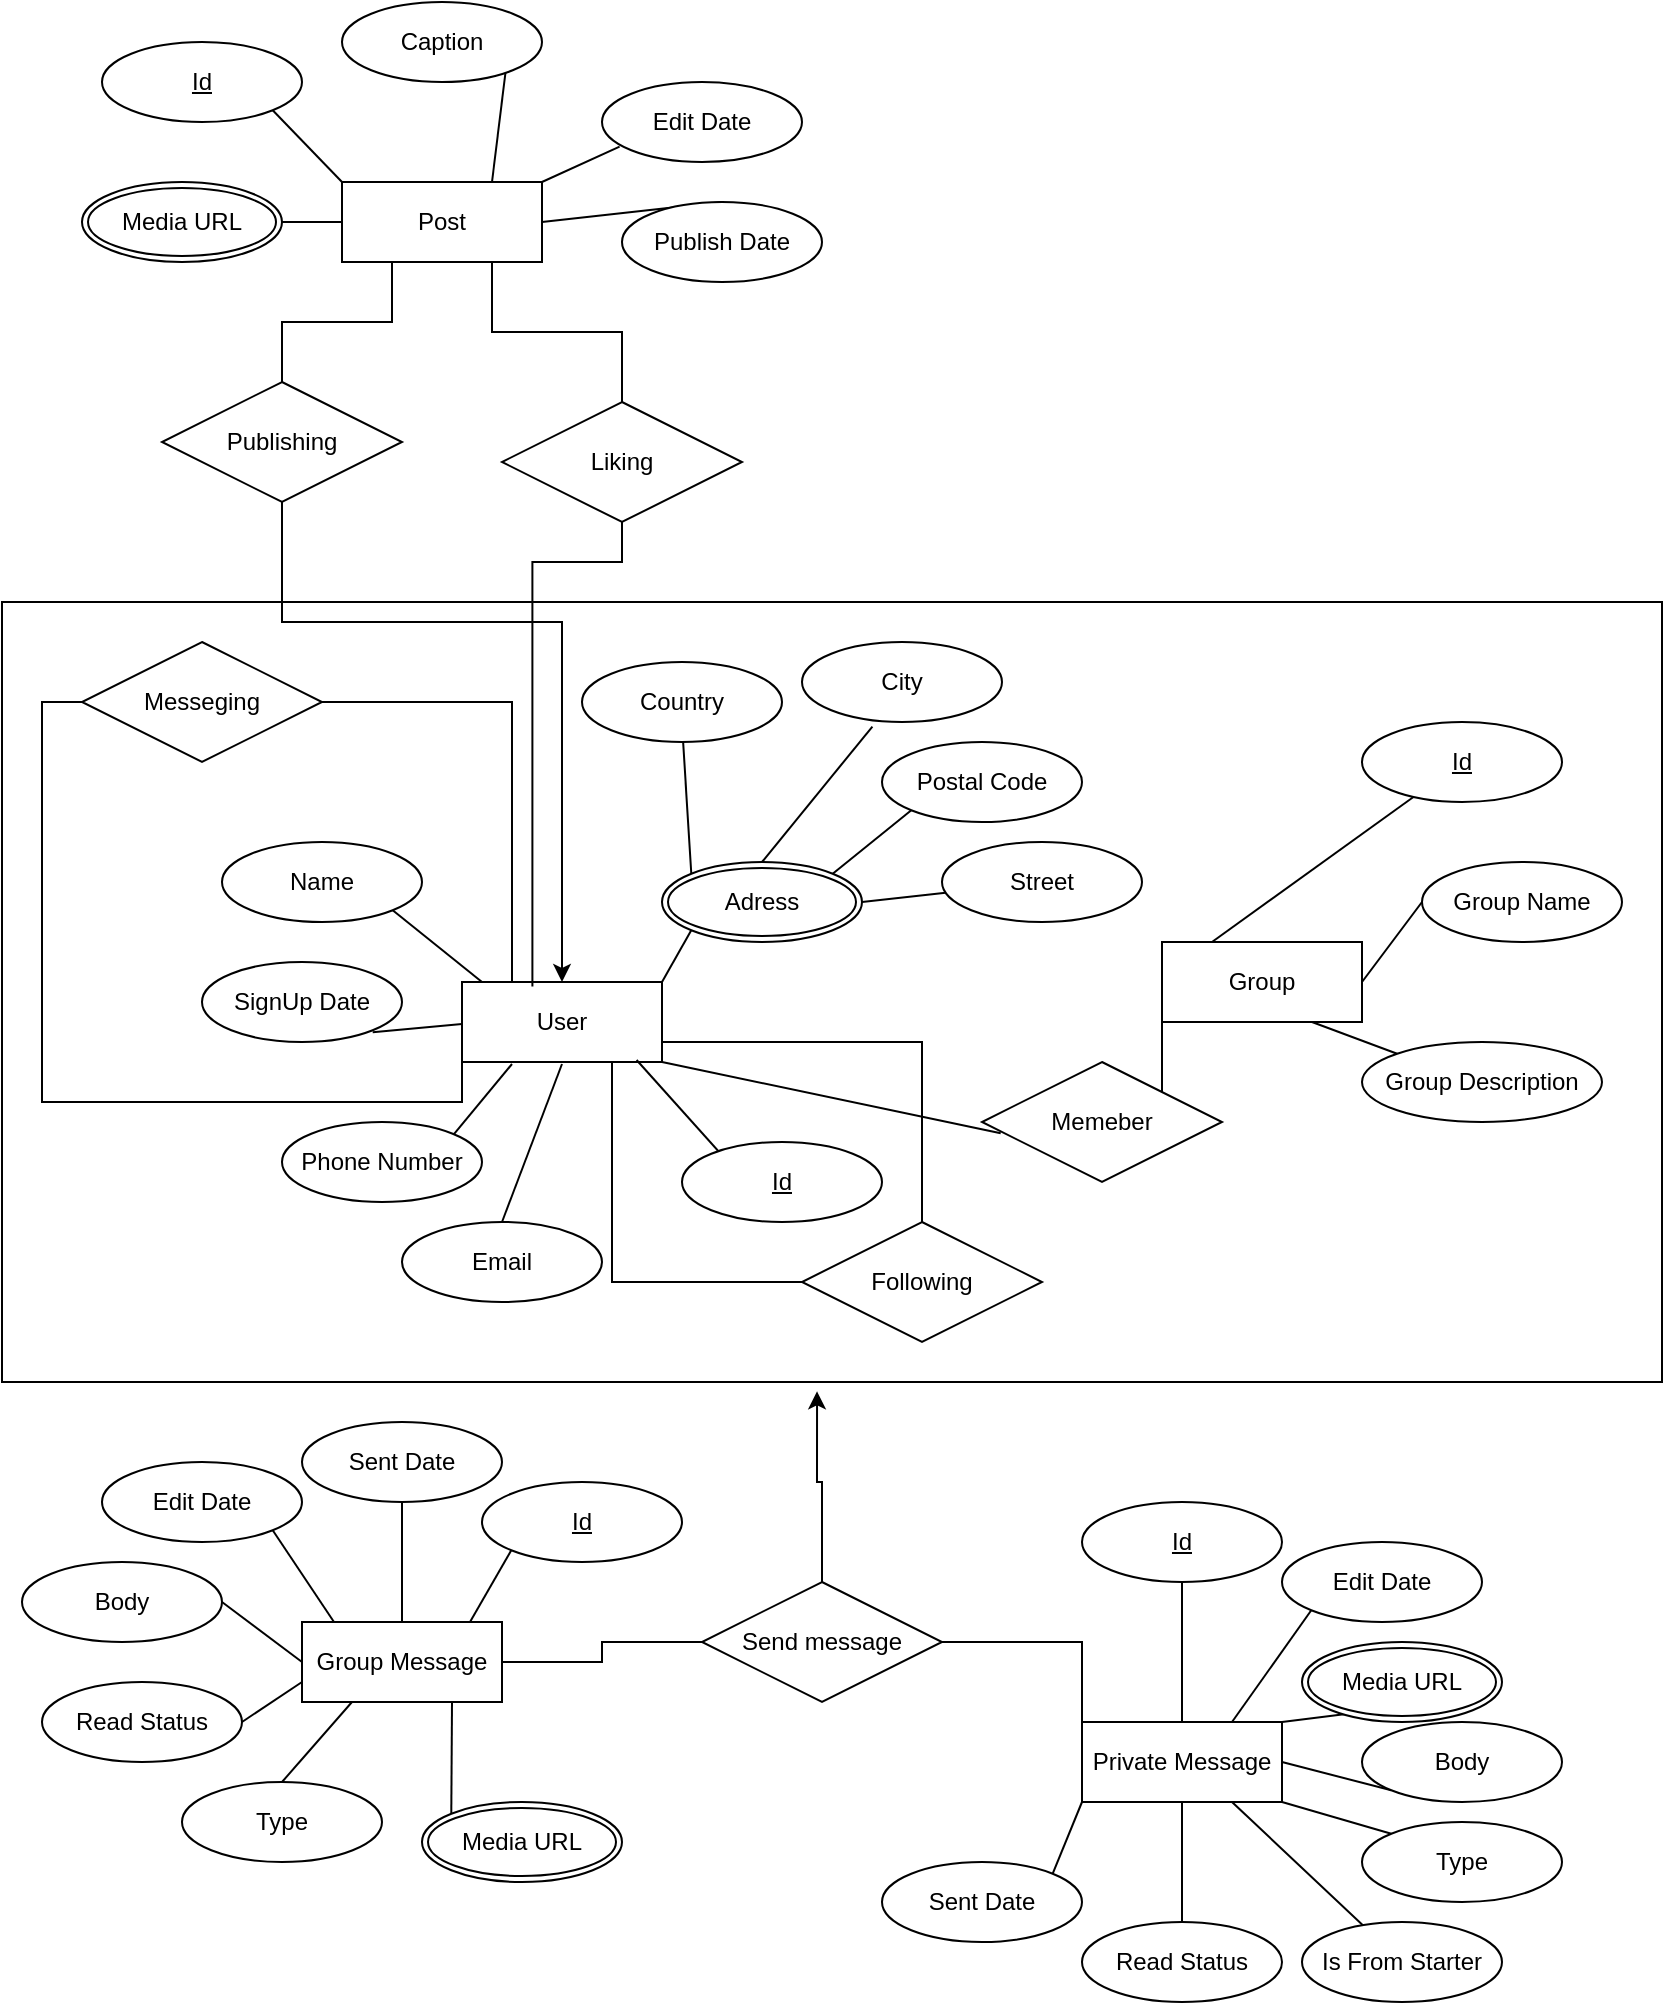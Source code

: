 <mxfile version="24.3.1" type="github">
  <diagram name="Page-1" id="Dk3pRrhf-9PVM9fTG6Fe">
    <mxGraphModel dx="2280" dy="1529" grid="1" gridSize="10" guides="1" tooltips="1" connect="1" arrows="1" fold="1" page="1" pageScale="1" pageWidth="850" pageHeight="1100" math="0" shadow="0">
      <root>
        <mxCell id="0" />
        <mxCell id="1" parent="0" />
        <mxCell id="henKd6EaJzy8oyuAMLlX-1" value="&lt;div&gt;Group&lt;/div&gt;" style="whiteSpace=wrap;html=1;align=center;" vertex="1" parent="1">
          <mxGeometry x="590" y="520" width="100" height="40" as="geometry" />
        </mxCell>
        <mxCell id="henKd6EaJzy8oyuAMLlX-2" value="User" style="whiteSpace=wrap;html=1;align=center;" vertex="1" parent="1">
          <mxGeometry x="240" y="540" width="100" height="40" as="geometry" />
        </mxCell>
        <mxCell id="henKd6EaJzy8oyuAMLlX-13" style="rounded=0;orthogonalLoop=1;jettySize=auto;html=1;exitX=0.5;exitY=1;exitDx=0;exitDy=0;endArrow=none;endFill=0;entryX=0.873;entryY=0.975;entryDx=0;entryDy=0;entryPerimeter=0;" edge="1" parent="1" source="henKd6EaJzy8oyuAMLlX-3" target="henKd6EaJzy8oyuAMLlX-2">
          <mxGeometry relative="1" as="geometry">
            <mxPoint x="320" y="580" as="targetPoint" />
          </mxGeometry>
        </mxCell>
        <mxCell id="henKd6EaJzy8oyuAMLlX-3" value="Id" style="ellipse;whiteSpace=wrap;html=1;align=center;fontStyle=4;" vertex="1" parent="1">
          <mxGeometry x="350" y="620" width="100" height="40" as="geometry" />
        </mxCell>
        <mxCell id="henKd6EaJzy8oyuAMLlX-4" value="&lt;div&gt;Name&lt;/div&gt;" style="ellipse;whiteSpace=wrap;html=1;align=center;" vertex="1" parent="1">
          <mxGeometry x="120" y="470" width="100" height="40" as="geometry" />
        </mxCell>
        <mxCell id="henKd6EaJzy8oyuAMLlX-11" style="rounded=0;orthogonalLoop=1;jettySize=auto;html=1;exitX=1;exitY=1;exitDx=0;exitDy=0;entryX=0;entryY=0.5;entryDx=0;entryDy=0;endArrow=none;endFill=0;" edge="1" parent="1">
          <mxGeometry relative="1" as="geometry">
            <mxPoint x="195.355" y="565.142" as="sourcePoint" />
            <mxPoint x="240" y="561" as="targetPoint" />
          </mxGeometry>
        </mxCell>
        <mxCell id="henKd6EaJzy8oyuAMLlX-5" value="SignUp Date" style="ellipse;whiteSpace=wrap;html=1;align=center;" vertex="1" parent="1">
          <mxGeometry x="110" y="530" width="100" height="40" as="geometry" />
        </mxCell>
        <mxCell id="henKd6EaJzy8oyuAMLlX-10" style="rounded=0;orthogonalLoop=1;jettySize=auto;html=1;exitX=1;exitY=0;exitDx=0;exitDy=0;entryX=0.25;entryY=1;entryDx=0;entryDy=0;endArrow=none;endFill=0;" edge="1" parent="1">
          <mxGeometry relative="1" as="geometry">
            <mxPoint x="235.355" y="616.858" as="sourcePoint" />
            <mxPoint x="265" y="581" as="targetPoint" />
          </mxGeometry>
        </mxCell>
        <mxCell id="henKd6EaJzy8oyuAMLlX-6" value="&lt;div&gt;Phone Number&lt;/div&gt;" style="ellipse;whiteSpace=wrap;html=1;align=center;" vertex="1" parent="1">
          <mxGeometry x="150" y="610" width="100" height="40" as="geometry" />
        </mxCell>
        <mxCell id="henKd6EaJzy8oyuAMLlX-9" style="rounded=0;orthogonalLoop=1;jettySize=auto;html=1;exitX=0.5;exitY=0;exitDx=0;exitDy=0;endArrow=none;endFill=0;" edge="1" parent="1" source="henKd6EaJzy8oyuAMLlX-7">
          <mxGeometry relative="1" as="geometry">
            <mxPoint x="294.645" y="636.858" as="sourcePoint" />
            <mxPoint x="290" y="581" as="targetPoint" />
          </mxGeometry>
        </mxCell>
        <mxCell id="henKd6EaJzy8oyuAMLlX-7" value="&lt;div&gt;Email&lt;/div&gt;" style="ellipse;whiteSpace=wrap;html=1;align=center;" vertex="1" parent="1">
          <mxGeometry x="210" y="660" width="100" height="40" as="geometry" />
        </mxCell>
        <mxCell id="henKd6EaJzy8oyuAMLlX-12" style="rounded=0;orthogonalLoop=1;jettySize=auto;html=1;exitX=1;exitY=1;exitDx=0;exitDy=0;entryX=0.1;entryY=0;entryDx=0;entryDy=0;entryPerimeter=0;endArrow=none;endFill=0;" edge="1" parent="1" source="henKd6EaJzy8oyuAMLlX-4" target="henKd6EaJzy8oyuAMLlX-2">
          <mxGeometry relative="1" as="geometry" />
        </mxCell>
        <mxCell id="henKd6EaJzy8oyuAMLlX-16" style="rounded=0;orthogonalLoop=1;jettySize=auto;html=1;exitX=0;exitY=1;exitDx=0;exitDy=0;entryX=1;entryY=0;entryDx=0;entryDy=0;endArrow=none;endFill=0;" edge="1" parent="1" source="henKd6EaJzy8oyuAMLlX-15" target="henKd6EaJzy8oyuAMLlX-2">
          <mxGeometry relative="1" as="geometry" />
        </mxCell>
        <mxCell id="henKd6EaJzy8oyuAMLlX-15" value="Adress" style="ellipse;shape=doubleEllipse;margin=3;whiteSpace=wrap;html=1;align=center;" vertex="1" parent="1">
          <mxGeometry x="340" y="480" width="100" height="40" as="geometry" />
        </mxCell>
        <mxCell id="henKd6EaJzy8oyuAMLlX-22" style="rounded=0;orthogonalLoop=1;jettySize=auto;html=1;exitX=0.352;exitY=1.057;exitDx=0;exitDy=0;endArrow=none;endFill=0;entryX=0.5;entryY=0;entryDx=0;entryDy=0;exitPerimeter=0;" edge="1" parent="1" source="henKd6EaJzy8oyuAMLlX-17" target="henKd6EaJzy8oyuAMLlX-15">
          <mxGeometry relative="1" as="geometry">
            <mxPoint x="440" y="371" as="sourcePoint" />
            <mxPoint x="410" y="461" as="targetPoint" />
          </mxGeometry>
        </mxCell>
        <mxCell id="henKd6EaJzy8oyuAMLlX-17" value="City" style="ellipse;whiteSpace=wrap;html=1;align=center;" vertex="1" parent="1">
          <mxGeometry x="410" y="370" width="100" height="40" as="geometry" />
        </mxCell>
        <mxCell id="henKd6EaJzy8oyuAMLlX-23" style="rounded=0;orthogonalLoop=1;jettySize=auto;html=1;exitX=0;exitY=1;exitDx=0;exitDy=0;entryX=1;entryY=0;entryDx=0;entryDy=0;endArrow=none;endFill=0;" edge="1" parent="1" source="henKd6EaJzy8oyuAMLlX-18" target="henKd6EaJzy8oyuAMLlX-15">
          <mxGeometry relative="1" as="geometry">
            <mxPoint x="510" y="421" as="sourcePoint" />
            <mxPoint x="445.355" y="466.858" as="targetPoint" />
          </mxGeometry>
        </mxCell>
        <mxCell id="henKd6EaJzy8oyuAMLlX-18" value="Postal Code" style="ellipse;whiteSpace=wrap;html=1;align=center;" vertex="1" parent="1">
          <mxGeometry x="450" y="420" width="100" height="40" as="geometry" />
        </mxCell>
        <mxCell id="henKd6EaJzy8oyuAMLlX-24" style="rounded=0;orthogonalLoop=1;jettySize=auto;html=1;entryX=1;entryY=0.5;entryDx=0;entryDy=0;endArrow=none;endFill=0;" edge="1" parent="1" source="henKd6EaJzy8oyuAMLlX-19" target="henKd6EaJzy8oyuAMLlX-15">
          <mxGeometry relative="1" as="geometry">
            <mxPoint x="490" y="471" as="sourcePoint" />
            <mxPoint x="460" y="481" as="targetPoint" />
          </mxGeometry>
        </mxCell>
        <mxCell id="henKd6EaJzy8oyuAMLlX-19" value="&lt;div&gt;Street&lt;/div&gt;" style="ellipse;whiteSpace=wrap;html=1;align=center;" vertex="1" parent="1">
          <mxGeometry x="480" y="470" width="100" height="40" as="geometry" />
        </mxCell>
        <mxCell id="henKd6EaJzy8oyuAMLlX-21" style="rounded=0;orthogonalLoop=1;jettySize=auto;html=1;exitX=0.5;exitY=1;exitDx=0;exitDy=0;endArrow=none;endFill=0;entryX=0;entryY=0;entryDx=0;entryDy=0;" edge="1" parent="1" target="henKd6EaJzy8oyuAMLlX-15">
          <mxGeometry relative="1" as="geometry">
            <mxPoint x="350" y="411" as="sourcePoint" />
            <mxPoint x="410" y="461" as="targetPoint" />
          </mxGeometry>
        </mxCell>
        <mxCell id="henKd6EaJzy8oyuAMLlX-20" value="Country" style="ellipse;whiteSpace=wrap;html=1;align=center;" vertex="1" parent="1">
          <mxGeometry x="300" y="380" width="100" height="40" as="geometry" />
        </mxCell>
        <mxCell id="henKd6EaJzy8oyuAMLlX-104" style="edgeStyle=orthogonalEdgeStyle;rounded=0;orthogonalLoop=1;jettySize=auto;html=1;exitX=0.75;exitY=1;exitDx=0;exitDy=0;endArrow=none;endFill=0;" edge="1" parent="1" source="henKd6EaJzy8oyuAMLlX-25" target="henKd6EaJzy8oyuAMLlX-103">
          <mxGeometry relative="1" as="geometry" />
        </mxCell>
        <mxCell id="henKd6EaJzy8oyuAMLlX-105" style="edgeStyle=orthogonalEdgeStyle;rounded=0;orthogonalLoop=1;jettySize=auto;html=1;exitX=0.25;exitY=1;exitDx=0;exitDy=0;endArrow=none;endFill=0;" edge="1" parent="1" source="henKd6EaJzy8oyuAMLlX-25" target="henKd6EaJzy8oyuAMLlX-102">
          <mxGeometry relative="1" as="geometry" />
        </mxCell>
        <mxCell id="henKd6EaJzy8oyuAMLlX-25" value="Post" style="whiteSpace=wrap;html=1;align=center;" vertex="1" parent="1">
          <mxGeometry x="180" y="140" width="100" height="40" as="geometry" />
        </mxCell>
        <mxCell id="henKd6EaJzy8oyuAMLlX-33" style="rounded=0;orthogonalLoop=1;jettySize=auto;html=1;exitX=0.5;exitY=0;exitDx=0;exitDy=0;entryX=1;entryY=0.5;entryDx=0;entryDy=0;endArrow=none;endFill=0;" edge="1" parent="1" source="henKd6EaJzy8oyuAMLlX-26" target="henKd6EaJzy8oyuAMLlX-25">
          <mxGeometry relative="1" as="geometry" />
        </mxCell>
        <mxCell id="henKd6EaJzy8oyuAMLlX-26" value="Publish Date" style="ellipse;whiteSpace=wrap;html=1;align=center;" vertex="1" parent="1">
          <mxGeometry x="320" y="150" width="100" height="40" as="geometry" />
        </mxCell>
        <mxCell id="henKd6EaJzy8oyuAMLlX-27" value="Edit Date" style="ellipse;whiteSpace=wrap;html=1;align=center;" vertex="1" parent="1">
          <mxGeometry x="310" y="90" width="100" height="40" as="geometry" />
        </mxCell>
        <mxCell id="henKd6EaJzy8oyuAMLlX-35" style="rounded=0;orthogonalLoop=1;jettySize=auto;html=1;exitX=1;exitY=0;exitDx=0;exitDy=0;entryX=0.75;entryY=0;entryDx=0;entryDy=0;endArrow=none;endFill=0;" edge="1" parent="1" source="henKd6EaJzy8oyuAMLlX-29" target="henKd6EaJzy8oyuAMLlX-25">
          <mxGeometry relative="1" as="geometry" />
        </mxCell>
        <mxCell id="henKd6EaJzy8oyuAMLlX-29" value="Caption" style="ellipse;whiteSpace=wrap;html=1;align=center;" vertex="1" parent="1">
          <mxGeometry x="180" y="50" width="100" height="40" as="geometry" />
        </mxCell>
        <mxCell id="henKd6EaJzy8oyuAMLlX-37" style="rounded=0;orthogonalLoop=1;jettySize=auto;html=1;exitX=1;exitY=0.5;exitDx=0;exitDy=0;entryX=0;entryY=0.5;entryDx=0;entryDy=0;endArrow=none;endFill=0;" edge="1" parent="1" source="henKd6EaJzy8oyuAMLlX-31" target="henKd6EaJzy8oyuAMLlX-25">
          <mxGeometry relative="1" as="geometry" />
        </mxCell>
        <mxCell id="henKd6EaJzy8oyuAMLlX-31" value="Media URL" style="ellipse;shape=doubleEllipse;margin=3;whiteSpace=wrap;html=1;align=center;" vertex="1" parent="1">
          <mxGeometry x="50" y="140" width="100" height="40" as="geometry" />
        </mxCell>
        <mxCell id="henKd6EaJzy8oyuAMLlX-36" style="rounded=0;orthogonalLoop=1;jettySize=auto;html=1;exitX=1;exitY=1;exitDx=0;exitDy=0;entryX=0;entryY=0;entryDx=0;entryDy=0;endArrow=none;endFill=0;" edge="1" parent="1" source="henKd6EaJzy8oyuAMLlX-32" target="henKd6EaJzy8oyuAMLlX-25">
          <mxGeometry relative="1" as="geometry" />
        </mxCell>
        <mxCell id="henKd6EaJzy8oyuAMLlX-32" value="Id" style="ellipse;whiteSpace=wrap;html=1;align=center;fontStyle=4;" vertex="1" parent="1">
          <mxGeometry x="60" y="70" width="100" height="40" as="geometry" />
        </mxCell>
        <mxCell id="henKd6EaJzy8oyuAMLlX-34" style="rounded=0;orthogonalLoop=1;jettySize=auto;html=1;exitX=0.088;exitY=0.807;exitDx=0;exitDy=0;entryX=1;entryY=0;entryDx=0;entryDy=0;endArrow=none;endFill=0;exitPerimeter=0;" edge="1" parent="1" source="henKd6EaJzy8oyuAMLlX-27" target="henKd6EaJzy8oyuAMLlX-25">
          <mxGeometry relative="1" as="geometry" />
        </mxCell>
        <mxCell id="henKd6EaJzy8oyuAMLlX-97" style="edgeStyle=orthogonalEdgeStyle;rounded=0;orthogonalLoop=1;jettySize=auto;html=1;exitX=0;exitY=0;exitDx=0;exitDy=0;entryX=1;entryY=0.5;entryDx=0;entryDy=0;endArrow=none;endFill=0;" edge="1" parent="1" source="henKd6EaJzy8oyuAMLlX-38" target="henKd6EaJzy8oyuAMLlX-95">
          <mxGeometry relative="1" as="geometry" />
        </mxCell>
        <mxCell id="henKd6EaJzy8oyuAMLlX-38" value="Private Message" style="whiteSpace=wrap;html=1;align=center;" vertex="1" parent="1">
          <mxGeometry x="550" y="910" width="100" height="40" as="geometry" />
        </mxCell>
        <mxCell id="henKd6EaJzy8oyuAMLlX-51" style="rounded=0;orthogonalLoop=1;jettySize=auto;html=1;exitX=0.5;exitY=1;exitDx=0;exitDy=0;entryX=0.5;entryY=0;entryDx=0;entryDy=0;endArrow=none;endFill=0;" edge="1" parent="1" source="henKd6EaJzy8oyuAMLlX-39" target="henKd6EaJzy8oyuAMLlX-38">
          <mxGeometry relative="1" as="geometry" />
        </mxCell>
        <mxCell id="henKd6EaJzy8oyuAMLlX-39" value="Id" style="ellipse;whiteSpace=wrap;html=1;align=center;fontStyle=4;" vertex="1" parent="1">
          <mxGeometry x="550" y="800" width="100" height="40" as="geometry" />
        </mxCell>
        <mxCell id="henKd6EaJzy8oyuAMLlX-52" style="rounded=0;orthogonalLoop=1;jettySize=auto;html=1;exitX=1;exitY=0;exitDx=0;exitDy=0;entryX=0;entryY=1;entryDx=0;entryDy=0;endArrow=none;endFill=0;" edge="1" parent="1" source="henKd6EaJzy8oyuAMLlX-40" target="henKd6EaJzy8oyuAMLlX-38">
          <mxGeometry relative="1" as="geometry" />
        </mxCell>
        <mxCell id="henKd6EaJzy8oyuAMLlX-40" value="Sent Date" style="ellipse;whiteSpace=wrap;html=1;align=center;" vertex="1" parent="1">
          <mxGeometry x="450" y="980" width="100" height="40" as="geometry" />
        </mxCell>
        <mxCell id="henKd6EaJzy8oyuAMLlX-54" style="rounded=0;orthogonalLoop=1;jettySize=auto;html=1;exitX=0;exitY=1;exitDx=0;exitDy=0;entryX=1;entryY=0.5;entryDx=0;entryDy=0;endArrow=none;endFill=0;" edge="1" parent="1" source="henKd6EaJzy8oyuAMLlX-44" target="henKd6EaJzy8oyuAMLlX-38">
          <mxGeometry relative="1" as="geometry">
            <mxPoint x="530" y="960" as="targetPoint" />
          </mxGeometry>
        </mxCell>
        <mxCell id="henKd6EaJzy8oyuAMLlX-44" value="Body" style="ellipse;whiteSpace=wrap;html=1;align=center;" vertex="1" parent="1">
          <mxGeometry x="690" y="910" width="100" height="40" as="geometry" />
        </mxCell>
        <mxCell id="henKd6EaJzy8oyuAMLlX-53" style="rounded=0;orthogonalLoop=1;jettySize=auto;html=1;exitX=0;exitY=1;exitDx=0;exitDy=0;endArrow=none;endFill=0;entryX=0.75;entryY=0;entryDx=0;entryDy=0;" edge="1" parent="1" source="henKd6EaJzy8oyuAMLlX-45" target="henKd6EaJzy8oyuAMLlX-38">
          <mxGeometry relative="1" as="geometry" />
        </mxCell>
        <mxCell id="henKd6EaJzy8oyuAMLlX-45" value="Edit Date" style="ellipse;whiteSpace=wrap;html=1;align=center;" vertex="1" parent="1">
          <mxGeometry x="650" y="820" width="100" height="40" as="geometry" />
        </mxCell>
        <mxCell id="henKd6EaJzy8oyuAMLlX-55" style="rounded=0;orthogonalLoop=1;jettySize=auto;html=1;exitX=0.5;exitY=0;exitDx=0;exitDy=0;entryX=0.5;entryY=1;entryDx=0;entryDy=0;endArrow=none;endFill=0;" edge="1" parent="1" source="henKd6EaJzy8oyuAMLlX-46" target="henKd6EaJzy8oyuAMLlX-38">
          <mxGeometry relative="1" as="geometry" />
        </mxCell>
        <mxCell id="henKd6EaJzy8oyuAMLlX-46" value="Read Status" style="ellipse;whiteSpace=wrap;html=1;align=center;" vertex="1" parent="1">
          <mxGeometry x="550" y="1010" width="100" height="40" as="geometry" />
        </mxCell>
        <mxCell id="henKd6EaJzy8oyuAMLlX-56" style="rounded=0;orthogonalLoop=1;jettySize=auto;html=1;exitX=0;exitY=0;exitDx=0;exitDy=0;entryX=1;entryY=1;entryDx=0;entryDy=0;endArrow=none;endFill=0;" edge="1" parent="1" source="henKd6EaJzy8oyuAMLlX-47" target="henKd6EaJzy8oyuAMLlX-38">
          <mxGeometry relative="1" as="geometry" />
        </mxCell>
        <mxCell id="henKd6EaJzy8oyuAMLlX-47" value="Type" style="ellipse;whiteSpace=wrap;html=1;align=center;" vertex="1" parent="1">
          <mxGeometry x="690" y="960" width="100" height="40" as="geometry" />
        </mxCell>
        <mxCell id="henKd6EaJzy8oyuAMLlX-57" style="rounded=0;orthogonalLoop=1;jettySize=auto;html=1;entryX=0.75;entryY=1;entryDx=0;entryDy=0;endArrow=none;endFill=0;" edge="1" parent="1" source="henKd6EaJzy8oyuAMLlX-48" target="henKd6EaJzy8oyuAMLlX-38">
          <mxGeometry relative="1" as="geometry" />
        </mxCell>
        <mxCell id="henKd6EaJzy8oyuAMLlX-48" value="Is From Starter" style="ellipse;whiteSpace=wrap;html=1;align=center;" vertex="1" parent="1">
          <mxGeometry x="660" y="1010" width="100" height="40" as="geometry" />
        </mxCell>
        <mxCell id="henKd6EaJzy8oyuAMLlX-58" style="rounded=0;orthogonalLoop=1;jettySize=auto;html=1;exitX=0.22;exitY=0.9;exitDx=0;exitDy=0;entryX=1;entryY=0;entryDx=0;entryDy=0;endArrow=none;endFill=0;exitPerimeter=0;" edge="1" parent="1" source="henKd6EaJzy8oyuAMLlX-77" target="henKd6EaJzy8oyuAMLlX-38">
          <mxGeometry relative="1" as="geometry">
            <mxPoint x="684.645" y="914.142" as="sourcePoint" />
          </mxGeometry>
        </mxCell>
        <mxCell id="henKd6EaJzy8oyuAMLlX-62" style="rounded=0;orthogonalLoop=1;jettySize=auto;html=1;exitX=0;exitY=0;exitDx=0;exitDy=0;entryX=0.75;entryY=1;entryDx=0;entryDy=0;endArrow=none;endFill=0;" edge="1" parent="1" source="henKd6EaJzy8oyuAMLlX-59" target="henKd6EaJzy8oyuAMLlX-1">
          <mxGeometry relative="1" as="geometry" />
        </mxCell>
        <mxCell id="henKd6EaJzy8oyuAMLlX-59" value="Group Description" style="ellipse;whiteSpace=wrap;html=1;align=center;" vertex="1" parent="1">
          <mxGeometry x="690" y="570" width="120" height="40" as="geometry" />
        </mxCell>
        <mxCell id="henKd6EaJzy8oyuAMLlX-63" style="rounded=0;orthogonalLoop=1;jettySize=auto;html=1;exitX=0;exitY=0.5;exitDx=0;exitDy=0;entryX=1;entryY=0.5;entryDx=0;entryDy=0;endArrow=none;endFill=0;" edge="1" parent="1" source="henKd6EaJzy8oyuAMLlX-60" target="henKd6EaJzy8oyuAMLlX-1">
          <mxGeometry relative="1" as="geometry" />
        </mxCell>
        <mxCell id="henKd6EaJzy8oyuAMLlX-60" value="Group Name" style="ellipse;whiteSpace=wrap;html=1;align=center;" vertex="1" parent="1">
          <mxGeometry x="720" y="480" width="100" height="40" as="geometry" />
        </mxCell>
        <mxCell id="henKd6EaJzy8oyuAMLlX-64" style="rounded=0;orthogonalLoop=1;jettySize=auto;html=1;entryX=0.25;entryY=0;entryDx=0;entryDy=0;endArrow=none;endFill=0;" edge="1" parent="1" source="henKd6EaJzy8oyuAMLlX-65" target="henKd6EaJzy8oyuAMLlX-1">
          <mxGeometry relative="1" as="geometry">
            <mxPoint x="720" y="480" as="sourcePoint" />
          </mxGeometry>
        </mxCell>
        <mxCell id="henKd6EaJzy8oyuAMLlX-65" value="Id" style="ellipse;whiteSpace=wrap;html=1;align=center;fontStyle=4;" vertex="1" parent="1">
          <mxGeometry x="690" y="410" width="100" height="40" as="geometry" />
        </mxCell>
        <mxCell id="henKd6EaJzy8oyuAMLlX-96" style="edgeStyle=orthogonalEdgeStyle;rounded=0;orthogonalLoop=1;jettySize=auto;html=1;exitX=1;exitY=0.5;exitDx=0;exitDy=0;endArrow=none;endFill=0;" edge="1" parent="1" source="henKd6EaJzy8oyuAMLlX-66" target="henKd6EaJzy8oyuAMLlX-95">
          <mxGeometry relative="1" as="geometry" />
        </mxCell>
        <mxCell id="henKd6EaJzy8oyuAMLlX-66" value="Group Message" style="whiteSpace=wrap;html=1;align=center;" vertex="1" parent="1">
          <mxGeometry x="160" y="860" width="100" height="40" as="geometry" />
        </mxCell>
        <mxCell id="henKd6EaJzy8oyuAMLlX-67" value="Edit Date" style="ellipse;whiteSpace=wrap;html=1;align=center;" vertex="1" parent="1">
          <mxGeometry x="60" y="780" width="100" height="40" as="geometry" />
        </mxCell>
        <mxCell id="henKd6EaJzy8oyuAMLlX-79" style="rounded=0;orthogonalLoop=1;jettySize=auto;html=1;exitX=0.5;exitY=0;exitDx=0;exitDy=0;entryX=0.25;entryY=1;entryDx=0;entryDy=0;endArrow=none;endFill=0;" edge="1" parent="1" source="henKd6EaJzy8oyuAMLlX-70" target="henKd6EaJzy8oyuAMLlX-66">
          <mxGeometry relative="1" as="geometry" />
        </mxCell>
        <mxCell id="henKd6EaJzy8oyuAMLlX-70" value="Type" style="ellipse;whiteSpace=wrap;html=1;align=center;" vertex="1" parent="1">
          <mxGeometry x="100" y="940" width="100" height="40" as="geometry" />
        </mxCell>
        <mxCell id="henKd6EaJzy8oyuAMLlX-80" style="rounded=0;orthogonalLoop=1;jettySize=auto;html=1;exitX=1;exitY=0.5;exitDx=0;exitDy=0;entryX=0;entryY=0.75;entryDx=0;entryDy=0;endArrow=none;endFill=0;" edge="1" parent="1" source="henKd6EaJzy8oyuAMLlX-71" target="henKd6EaJzy8oyuAMLlX-66">
          <mxGeometry relative="1" as="geometry" />
        </mxCell>
        <mxCell id="henKd6EaJzy8oyuAMLlX-71" value="Read Status" style="ellipse;whiteSpace=wrap;html=1;align=center;" vertex="1" parent="1">
          <mxGeometry x="30" y="890" width="100" height="40" as="geometry" />
        </mxCell>
        <mxCell id="henKd6EaJzy8oyuAMLlX-81" style="rounded=0;orthogonalLoop=1;jettySize=auto;html=1;exitX=1;exitY=0.5;exitDx=0;exitDy=0;entryX=0;entryY=0.5;entryDx=0;entryDy=0;endArrow=none;endFill=0;" edge="1" parent="1" source="henKd6EaJzy8oyuAMLlX-72" target="henKd6EaJzy8oyuAMLlX-66">
          <mxGeometry relative="1" as="geometry" />
        </mxCell>
        <mxCell id="henKd6EaJzy8oyuAMLlX-72" value="Body" style="ellipse;whiteSpace=wrap;html=1;align=center;" vertex="1" parent="1">
          <mxGeometry x="20" y="830" width="100" height="40" as="geometry" />
        </mxCell>
        <mxCell id="henKd6EaJzy8oyuAMLlX-83" style="rounded=0;orthogonalLoop=1;jettySize=auto;html=1;exitX=0.5;exitY=1;exitDx=0;exitDy=0;entryX=0.5;entryY=0;entryDx=0;entryDy=0;endArrow=none;endFill=0;" edge="1" parent="1" source="henKd6EaJzy8oyuAMLlX-73" target="henKd6EaJzy8oyuAMLlX-66">
          <mxGeometry relative="1" as="geometry" />
        </mxCell>
        <mxCell id="henKd6EaJzy8oyuAMLlX-73" value="Sent Date" style="ellipse;whiteSpace=wrap;html=1;align=center;" vertex="1" parent="1">
          <mxGeometry x="160" y="760" width="100" height="40" as="geometry" />
        </mxCell>
        <mxCell id="henKd6EaJzy8oyuAMLlX-75" value="Id" style="ellipse;whiteSpace=wrap;html=1;align=center;fontStyle=4;" vertex="1" parent="1">
          <mxGeometry x="250" y="790" width="100" height="40" as="geometry" />
        </mxCell>
        <mxCell id="henKd6EaJzy8oyuAMLlX-78" style="rounded=0;orthogonalLoop=1;jettySize=auto;html=1;exitX=0;exitY=0;exitDx=0;exitDy=0;entryX=0.75;entryY=1;entryDx=0;entryDy=0;endArrow=none;endFill=0;" edge="1" parent="1" source="henKd6EaJzy8oyuAMLlX-76" target="henKd6EaJzy8oyuAMLlX-66">
          <mxGeometry relative="1" as="geometry" />
        </mxCell>
        <mxCell id="henKd6EaJzy8oyuAMLlX-76" value="Media URL" style="ellipse;shape=doubleEllipse;margin=3;whiteSpace=wrap;html=1;align=center;" vertex="1" parent="1">
          <mxGeometry x="220" y="950" width="100" height="40" as="geometry" />
        </mxCell>
        <mxCell id="henKd6EaJzy8oyuAMLlX-77" value="Media URL" style="ellipse;shape=doubleEllipse;margin=3;whiteSpace=wrap;html=1;align=center;" vertex="1" parent="1">
          <mxGeometry x="660" y="870" width="100" height="40" as="geometry" />
        </mxCell>
        <mxCell id="henKd6EaJzy8oyuAMLlX-82" style="rounded=0;orthogonalLoop=1;jettySize=auto;html=1;exitX=1;exitY=1;exitDx=0;exitDy=0;entryX=0.16;entryY=0;entryDx=0;entryDy=0;entryPerimeter=0;endArrow=none;endFill=0;" edge="1" parent="1" source="henKd6EaJzy8oyuAMLlX-67" target="henKd6EaJzy8oyuAMLlX-66">
          <mxGeometry relative="1" as="geometry" />
        </mxCell>
        <mxCell id="henKd6EaJzy8oyuAMLlX-84" style="rounded=0;orthogonalLoop=1;jettySize=auto;html=1;exitX=0;exitY=1;exitDx=0;exitDy=0;entryX=0.84;entryY=0;entryDx=0;entryDy=0;entryPerimeter=0;endArrow=none;endFill=0;" edge="1" parent="1" source="henKd6EaJzy8oyuAMLlX-75" target="henKd6EaJzy8oyuAMLlX-66">
          <mxGeometry relative="1" as="geometry" />
        </mxCell>
        <mxCell id="henKd6EaJzy8oyuAMLlX-89" style="rounded=0;orthogonalLoop=1;jettySize=auto;html=1;exitX=1;exitY=1;exitDx=0;exitDy=0;entryX=0;entryY=0;entryDx=0;entryDy=0;endArrow=none;endFill=0;" edge="1" parent="1" source="henKd6EaJzy8oyuAMLlX-87" target="henKd6EaJzy8oyuAMLlX-1">
          <mxGeometry relative="1" as="geometry" />
        </mxCell>
        <mxCell id="henKd6EaJzy8oyuAMLlX-87" value="Memeber" style="shape=rhombus;perimeter=rhombusPerimeter;whiteSpace=wrap;html=1;align=center;" vertex="1" parent="1">
          <mxGeometry x="500" y="580" width="120" height="60" as="geometry" />
        </mxCell>
        <mxCell id="henKd6EaJzy8oyuAMLlX-88" style="rounded=0;orthogonalLoop=1;jettySize=auto;html=1;exitX=1;exitY=1;exitDx=0;exitDy=0;entryX=0.078;entryY=0.594;entryDx=0;entryDy=0;entryPerimeter=0;endArrow=none;endFill=0;" edge="1" parent="1" source="henKd6EaJzy8oyuAMLlX-2" target="henKd6EaJzy8oyuAMLlX-87">
          <mxGeometry relative="1" as="geometry" />
        </mxCell>
        <mxCell id="henKd6EaJzy8oyuAMLlX-91" style="edgeStyle=orthogonalEdgeStyle;rounded=0;orthogonalLoop=1;jettySize=auto;html=1;exitX=1;exitY=0.5;exitDx=0;exitDy=0;entryX=0.25;entryY=0;entryDx=0;entryDy=0;endArrow=none;endFill=0;" edge="1" parent="1" source="henKd6EaJzy8oyuAMLlX-90" target="henKd6EaJzy8oyuAMLlX-2">
          <mxGeometry relative="1" as="geometry" />
        </mxCell>
        <mxCell id="henKd6EaJzy8oyuAMLlX-92" style="edgeStyle=orthogonalEdgeStyle;rounded=0;orthogonalLoop=1;jettySize=auto;html=1;exitX=0;exitY=0.5;exitDx=0;exitDy=0;entryX=0;entryY=1;entryDx=0;entryDy=0;endArrow=none;endFill=0;" edge="1" parent="1" source="henKd6EaJzy8oyuAMLlX-90" target="henKd6EaJzy8oyuAMLlX-2">
          <mxGeometry relative="1" as="geometry" />
        </mxCell>
        <mxCell id="henKd6EaJzy8oyuAMLlX-90" value="Messeging" style="shape=rhombus;perimeter=rhombusPerimeter;whiteSpace=wrap;html=1;align=center;" vertex="1" parent="1">
          <mxGeometry x="50" y="370" width="120" height="60" as="geometry" />
        </mxCell>
        <mxCell id="henKd6EaJzy8oyuAMLlX-94" value="" style="rounded=0;whiteSpace=wrap;html=1;fillColor=none;" vertex="1" parent="1">
          <mxGeometry x="10" y="350" width="830" height="390" as="geometry" />
        </mxCell>
        <mxCell id="henKd6EaJzy8oyuAMLlX-95" value="Send message" style="shape=rhombus;perimeter=rhombusPerimeter;whiteSpace=wrap;html=1;align=center;" vertex="1" parent="1">
          <mxGeometry x="360" y="840" width="120" height="60" as="geometry" />
        </mxCell>
        <mxCell id="henKd6EaJzy8oyuAMLlX-99" style="edgeStyle=orthogonalEdgeStyle;rounded=0;orthogonalLoop=1;jettySize=auto;html=1;exitX=0;exitY=0.5;exitDx=0;exitDy=0;entryX=0.75;entryY=1;entryDx=0;entryDy=0;endArrow=none;endFill=0;" edge="1" parent="1" source="henKd6EaJzy8oyuAMLlX-98" target="henKd6EaJzy8oyuAMLlX-2">
          <mxGeometry relative="1" as="geometry" />
        </mxCell>
        <mxCell id="henKd6EaJzy8oyuAMLlX-100" style="edgeStyle=orthogonalEdgeStyle;rounded=0;orthogonalLoop=1;jettySize=auto;html=1;exitX=0.5;exitY=0;exitDx=0;exitDy=0;entryX=1;entryY=0.75;entryDx=0;entryDy=0;endArrow=none;endFill=0;" edge="1" parent="1" source="henKd6EaJzy8oyuAMLlX-98" target="henKd6EaJzy8oyuAMLlX-2">
          <mxGeometry relative="1" as="geometry" />
        </mxCell>
        <mxCell id="henKd6EaJzy8oyuAMLlX-98" value="Following" style="shape=rhombus;perimeter=rhombusPerimeter;whiteSpace=wrap;html=1;align=center;" vertex="1" parent="1">
          <mxGeometry x="410" y="660" width="120" height="60" as="geometry" />
        </mxCell>
        <mxCell id="henKd6EaJzy8oyuAMLlX-106" style="edgeStyle=orthogonalEdgeStyle;rounded=0;orthogonalLoop=1;jettySize=auto;html=1;exitX=0.5;exitY=1;exitDx=0;exitDy=0;" edge="1" parent="1" source="henKd6EaJzy8oyuAMLlX-102" target="henKd6EaJzy8oyuAMLlX-2">
          <mxGeometry relative="1" as="geometry">
            <Array as="points">
              <mxPoint x="150" y="360" />
              <mxPoint x="290" y="360" />
            </Array>
          </mxGeometry>
        </mxCell>
        <mxCell id="henKd6EaJzy8oyuAMLlX-102" value="Publishing" style="shape=rhombus;perimeter=rhombusPerimeter;whiteSpace=wrap;html=1;align=center;" vertex="1" parent="1">
          <mxGeometry x="90" y="240" width="120" height="60" as="geometry" />
        </mxCell>
        <mxCell id="henKd6EaJzy8oyuAMLlX-103" value="Liking" style="shape=rhombus;perimeter=rhombusPerimeter;whiteSpace=wrap;html=1;align=center;" vertex="1" parent="1">
          <mxGeometry x="260" y="250" width="120" height="60" as="geometry" />
        </mxCell>
        <mxCell id="henKd6EaJzy8oyuAMLlX-107" style="edgeStyle=orthogonalEdgeStyle;rounded=0;orthogonalLoop=1;jettySize=auto;html=1;exitX=0.5;exitY=1;exitDx=0;exitDy=0;entryX=0.352;entryY=0.057;entryDx=0;entryDy=0;entryPerimeter=0;endArrow=none;endFill=0;" edge="1" parent="1" source="henKd6EaJzy8oyuAMLlX-103" target="henKd6EaJzy8oyuAMLlX-2">
          <mxGeometry relative="1" as="geometry">
            <Array as="points">
              <mxPoint x="320" y="330" />
              <mxPoint x="275" y="330" />
            </Array>
          </mxGeometry>
        </mxCell>
        <mxCell id="henKd6EaJzy8oyuAMLlX-108" style="edgeStyle=orthogonalEdgeStyle;rounded=0;orthogonalLoop=1;jettySize=auto;html=1;exitX=0.5;exitY=0;exitDx=0;exitDy=0;entryX=0.491;entryY=1.012;entryDx=0;entryDy=0;entryPerimeter=0;" edge="1" parent="1" source="henKd6EaJzy8oyuAMLlX-95" target="henKd6EaJzy8oyuAMLlX-94">
          <mxGeometry relative="1" as="geometry">
            <mxPoint x="420" y="730" as="targetPoint" />
          </mxGeometry>
        </mxCell>
      </root>
    </mxGraphModel>
  </diagram>
</mxfile>
